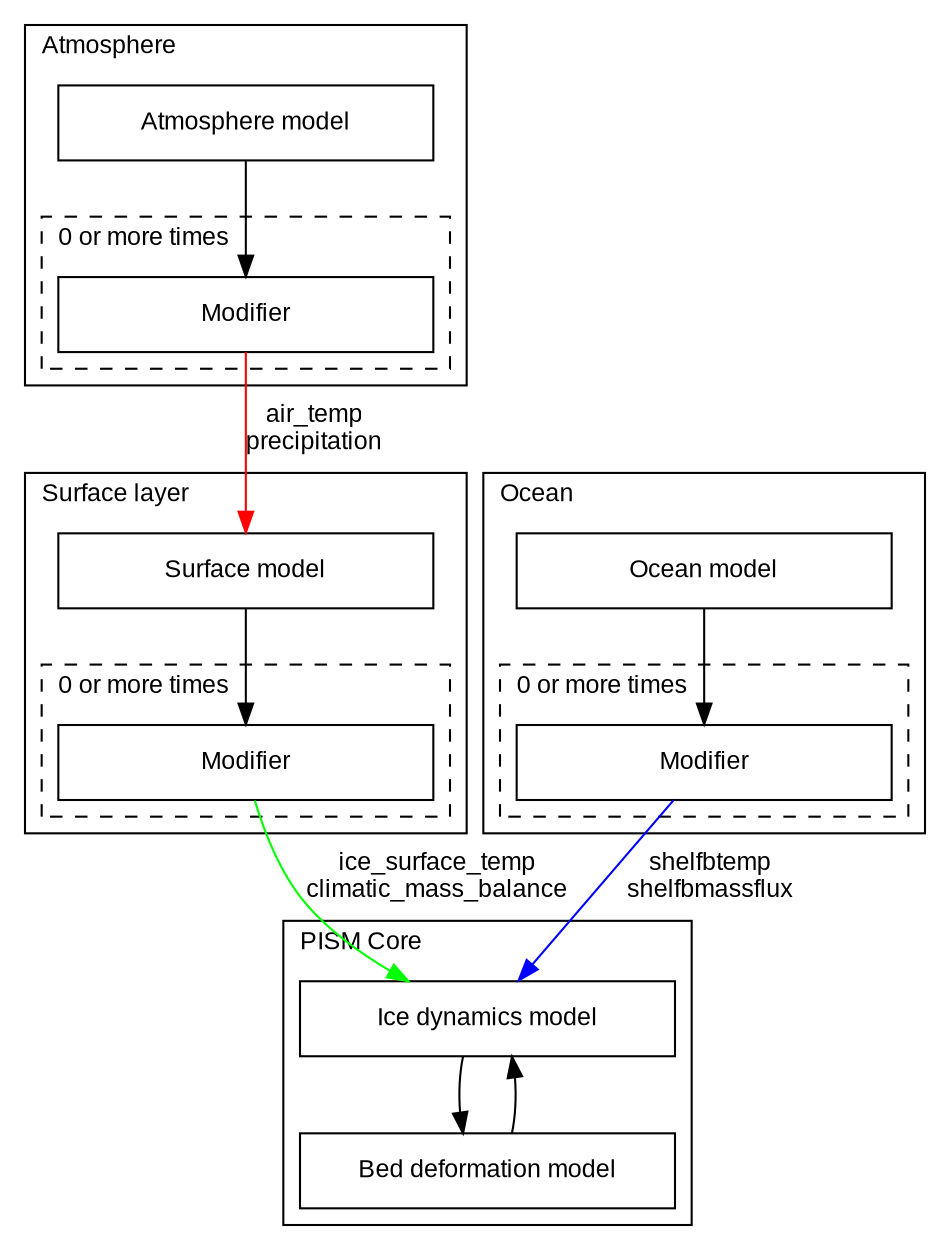 digraph dataflow {
    graph [fontname=Arial fontsize=12 nodesep=0.5];
    node  [fontname=Arial fontsize=12 shape=box width=2.5];
    edge  [fontname=Arial fontsize=12];

    subgraph cluster_atmosphere {
	labeljust=l;
	label="Atmosphere";

	atm [label="Atmosphere model"];
	subgraph cluster_mod_a {
	    labeljust=l;
	    label="0 or more times";
	    style=dashed;
	    mod_a_node [label="Modifier"];
	}
	atm -> mod_a_node;
    }

    subgraph cluster_surface {
	labeljust=l;
	label="Surface layer";
	surf [label="Surface model"];
	subgraph cluster_mod_s {
	    labeljust=l;
	    label="0 or more times";
	    style=dashed;
	    mod_s_node [label="Modifier"];
	}
	surf->mod_s_node;
    }

    subgraph cluster_ocean {
	labeljust=l;
	label="Ocean";
	ocean [label="Ocean model"];
	subgraph cluster_mod_o {
	    labeljust=l;
	    label="0 or more times";
	    style=dashed;
	    mod_o_node [label="Modifier"];
	}
	ocean->mod_o_node;
    }

    subgraph cluster_pism {
	labeljust=l;
	label="PISM Core";
	ice [label="Ice dynamics model" rank=min];
 	bed [label="Bed deformation model" rank=max];
	ice -> bed;
	bed -> ice;

	mod_a_node -> surf [color="red" label="air_temp\nprecipitation"];
	/* there is a work-around at
         http://stackoverflow.com/questions/3450700/place-edge-label-on-the-other-side
       which might allow putting this label on the left side of the arrow,
       which would improve appearance; but mostly it makes me think we should
       switch to Tikz? */
	mod_s_node -> ice [color="green" label="ice_surface_temp\nclimatic_mass_balance"];
	mod_o_node -> ice [color="blue" label="shelfbtemp\nshelfbmassflux"];

    }
}
